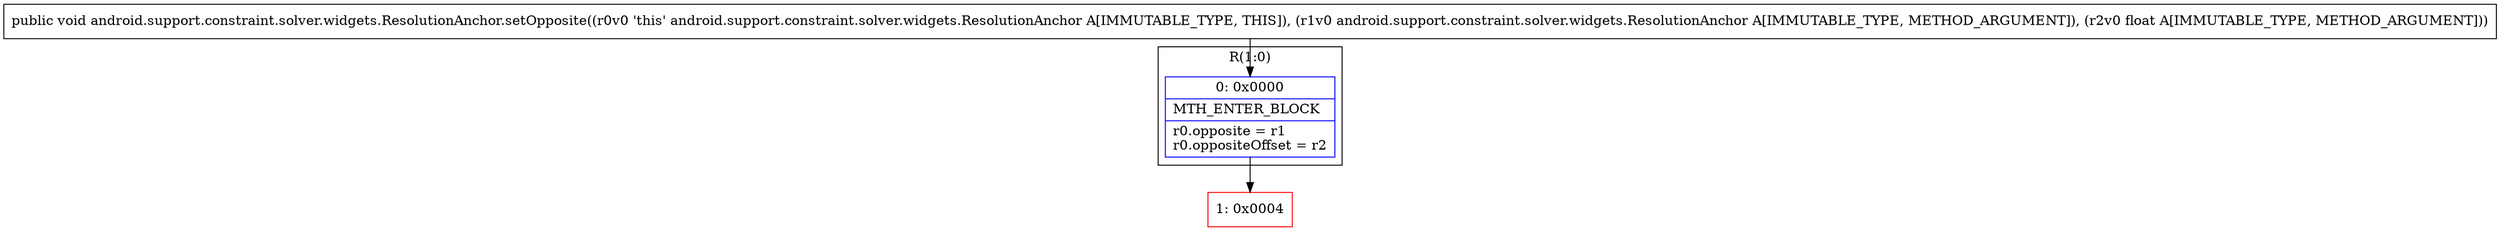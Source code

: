 digraph "CFG forandroid.support.constraint.solver.widgets.ResolutionAnchor.setOpposite(Landroid\/support\/constraint\/solver\/widgets\/ResolutionAnchor;F)V" {
subgraph cluster_Region_1581369057 {
label = "R(1:0)";
node [shape=record,color=blue];
Node_0 [shape=record,label="{0\:\ 0x0000|MTH_ENTER_BLOCK\l|r0.opposite = r1\lr0.oppositeOffset = r2\l}"];
}
Node_1 [shape=record,color=red,label="{1\:\ 0x0004}"];
MethodNode[shape=record,label="{public void android.support.constraint.solver.widgets.ResolutionAnchor.setOpposite((r0v0 'this' android.support.constraint.solver.widgets.ResolutionAnchor A[IMMUTABLE_TYPE, THIS]), (r1v0 android.support.constraint.solver.widgets.ResolutionAnchor A[IMMUTABLE_TYPE, METHOD_ARGUMENT]), (r2v0 float A[IMMUTABLE_TYPE, METHOD_ARGUMENT])) }"];
MethodNode -> Node_0;
Node_0 -> Node_1;
}

